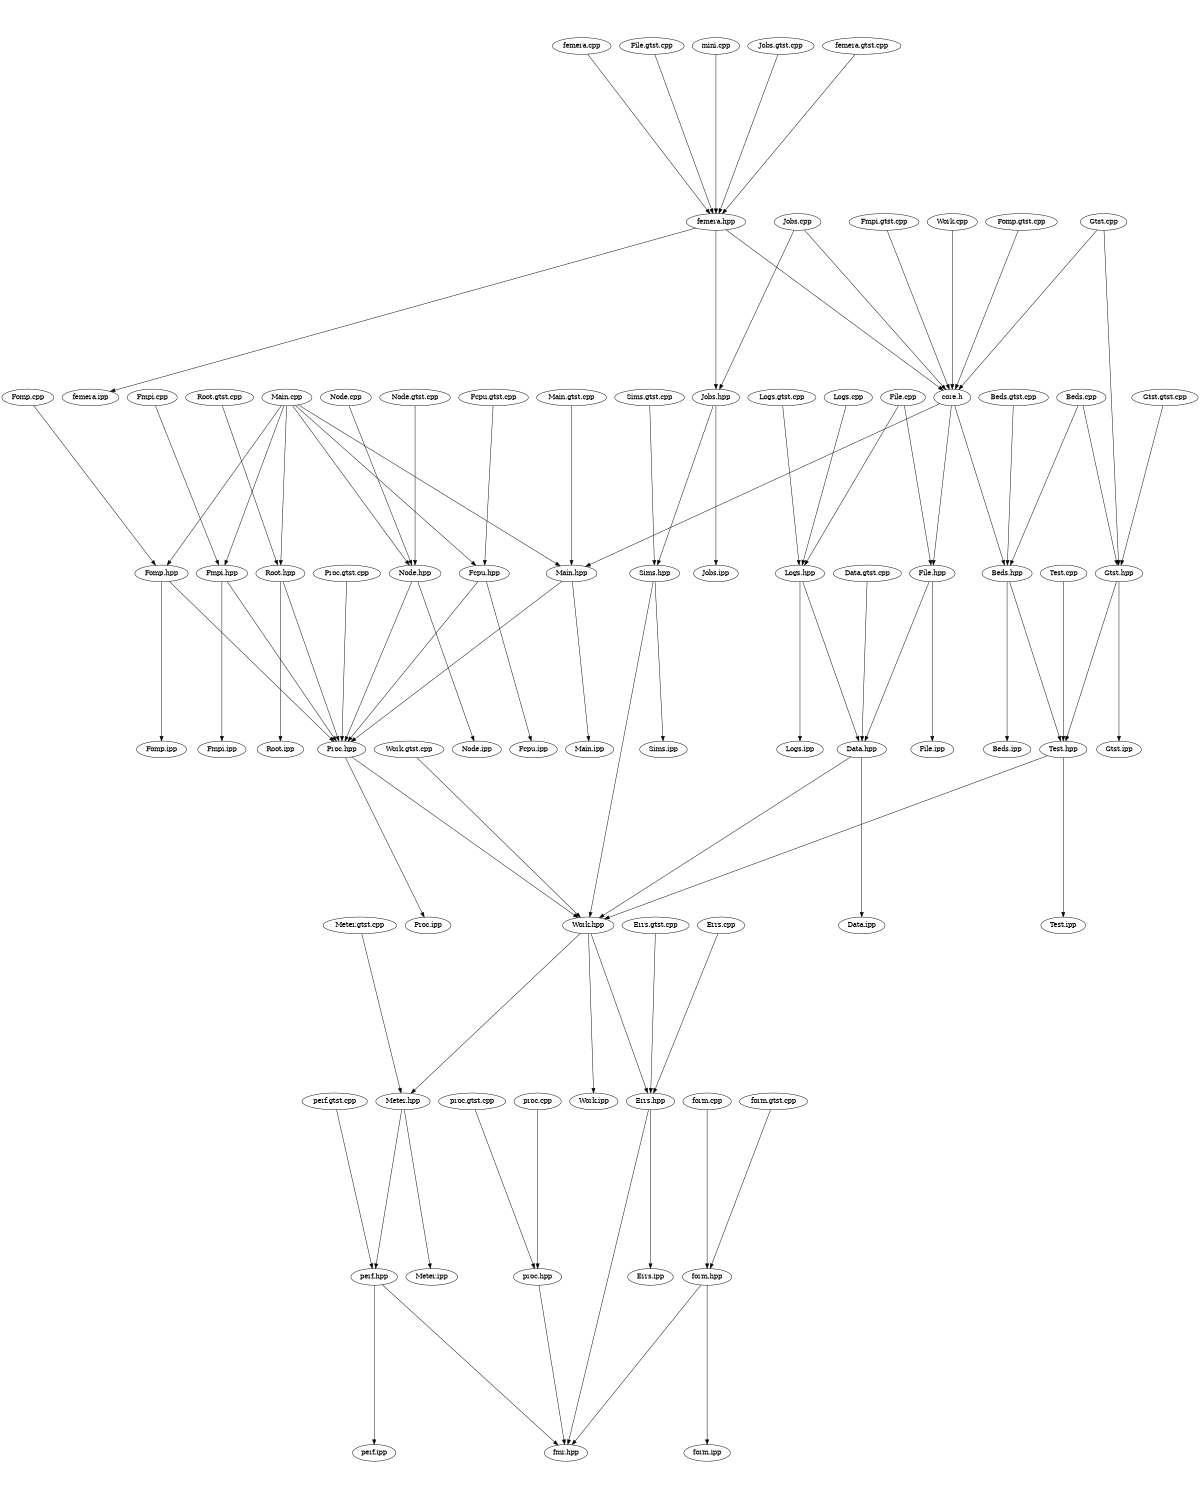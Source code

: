 digraph "source tree" {
    overlap=scale;
    size="8,10";
    ratio="fill";
    fontsize="16";
    fontname="Helvetica";
	clusterrank="local";
	"Gtst.cpp" -> "core.h"
	"femera.hpp" -> "Jobs.hpp"
	"Meter.hpp" -> "perf.hpp"
	"Main.cpp" -> "Fomp.hpp"
	"Fmpi.gtst.cpp" -> "core.h"
	"Sims.hpp" -> "Work.hpp"
	"proc.gtst.cpp" -> "proc.hpp"
	"Errs.cpp" -> "Errs.hpp"
	"femera.cpp" -> "femera.hpp"
	"Work.hpp" -> "Errs.hpp"
	"Fmpi.hpp" -> "Fmpi.ipp"
	"Sims.hpp" -> "Sims.ipp"
	"Jobs.hpp" -> "Jobs.ipp"
	"Fomp.cpp" -> "Fomp.hpp"
	"Logs.cpp" -> "Logs.hpp"
	"proc.hpp" -> "fmr.hpp"
	"Root.hpp" -> "Proc.hpp"
	"Main.cpp" -> "Node.hpp"
	"Main.cpp" -> "Main.hpp"
	"Proc.hpp" -> "Proc.ipp"
	"Beds.cpp" -> "Gtst.hpp"
	"Node.cpp" -> "Node.hpp"
	"Main.cpp" -> "Fmpi.hpp"
	"core.h" -> "Main.hpp"
	"Main.cpp" -> "Fcpu.hpp"
	"Work.cpp" -> "core.h"
	"perf.hpp" -> "fmr.hpp"
	"Beds.gtst.cpp" -> "Beds.hpp"
	"Data.hpp" -> "Data.ipp"
	"Proc.gtst.cpp" -> "Proc.hpp"
	"Work.hpp" -> "Work.ipp"
	"Fmpi.hpp" -> "Proc.hpp"
	"Test.hpp" -> "Work.hpp"
	"Node.hpp" -> "Node.ipp"
	"form.hpp" -> "form.ipp"
	"Gtst.cpp" -> "Gtst.hpp"
	"femera.hpp" -> "femera.ipp"
	"Root.gtst.cpp" -> "Root.hpp"
	"Main.gtst.cpp" -> "Main.hpp"
	"Fcpu.hpp" -> "Proc.hpp"
	"Work.gtst.cpp" -> "Work.hpp"
	"Node.gtst.cpp" -> "Node.hpp"
	"Fomp.hpp" -> "Proc.hpp"
	"File.hpp" -> "File.ipp"
	"Logs.gtst.cpp" -> "Logs.hpp"
	"Meter.hpp" -> "Meter.ipp"
	"core.h" -> "File.hpp"
	"Fomp.hpp" -> "Fomp.ipp"
	"Logs.hpp" -> "Data.hpp"
	"Gtst.hpp" -> "Gtst.ipp"
	"Sims.gtst.cpp" -> "Sims.hpp"
	"Fomp.gtst.cpp" -> "core.h"
	"form.cpp" -> "form.hpp"
	"File.cpp" -> "File.hpp"
	"perf.hpp" -> "perf.ipp"
	"proc.cpp" -> "proc.hpp"
	"Fmpi.cpp" -> "Fmpi.hpp"
	"File.cpp" -> "Logs.hpp"
	"core.h" -> "Beds.hpp"
	"Errs.hpp" -> "fmr.hpp"
	"Fcpu.hpp" -> "Fcpu.ipp"
	"perf.gtst.cpp" -> "perf.hpp"
	"Root.hpp" -> "Root.ipp"
	"Errs.hpp" -> "Errs.ipp"
	"Main.hpp" -> "Main.ipp"
	"Test.cpp" -> "Test.hpp"
	"Beds.cpp" -> "Beds.hpp"
	"Node.hpp" -> "Proc.hpp"
	"Main.cpp" -> "Root.hpp"
	"Jobs.hpp" -> "Sims.hpp"
	"Jobs.cpp" -> "Jobs.hpp"
	"Logs.hpp" -> "Logs.ipp"
	"File.gtst.cpp" -> "femera.hpp"
	"Data.gtst.cpp" -> "Data.hpp"
	"File.hpp" -> "Data.hpp"
	"form.gtst.cpp" -> "form.hpp"
	"mini.cpp" -> "femera.hpp"
	"Meter.gtst.cpp" -> "Meter.hpp"
	"Beds.hpp" -> "Test.hpp"
	"Gtst.gtst.cpp" -> "Gtst.hpp"
	"Proc.hpp" -> "Work.hpp"
	"form.hpp" -> "fmr.hpp"
	"Jobs.gtst.cpp" -> "femera.hpp"
	"Gtst.hpp" -> "Test.hpp"
	"Data.hpp" -> "Work.hpp"
	"Fcpu.gtst.cpp" -> "Fcpu.hpp"
	"Beds.hpp" -> "Beds.ipp"
	"femera.hpp" -> "core.h"
	"Jobs.cpp" -> "core.h"
	"Work.hpp" -> "Meter.hpp"
	"Errs.gtst.cpp" -> "Errs.hpp"
	"femera.gtst.cpp" -> "femera.hpp"
	"Main.hpp" -> "Proc.hpp"
	"Test.hpp" -> "Test.ipp"
}
